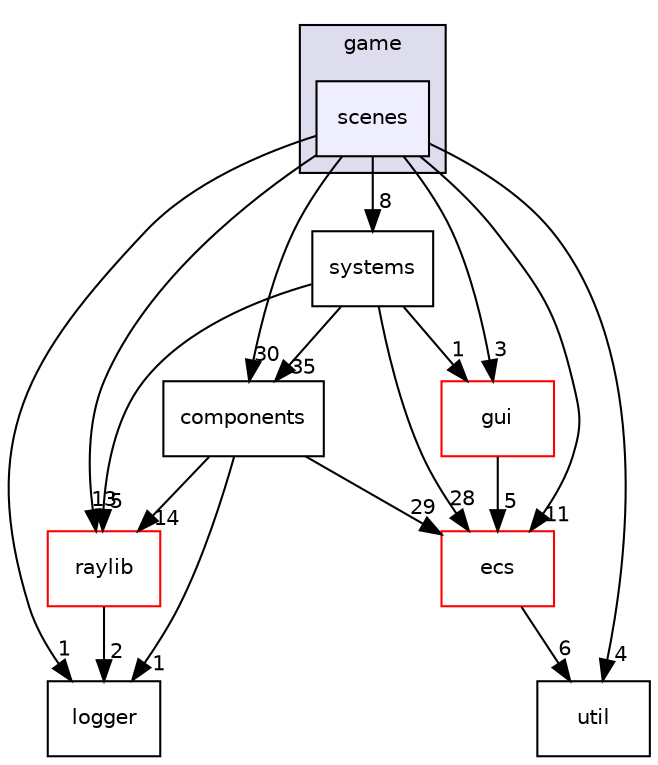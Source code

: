 digraph "src/game/scenes" {
  compound=true
  node [ fontsize="10", fontname="Helvetica"];
  edge [ labelfontsize="10", labelfontname="Helvetica"];
  subgraph clusterdir_1699be727a800b1d059c6f7f2b91d2ee {
    graph [ bgcolor="#ddddee", pencolor="black", label="game" fontname="Helvetica", fontsize="10", URL="dir_1699be727a800b1d059c6f7f2b91d2ee.html"]
  dir_5643fc5b65571d5df13cbb45af2e9897 [shape=box, label="scenes", style="filled", fillcolor="#eeeeff", pencolor="black", URL="dir_5643fc5b65571d5df13cbb45af2e9897.html"];
  }
  dir_a5f74f5d785ec5e5a721a58d25c88c44 [shape=box label="components" URL="dir_a5f74f5d785ec5e5a721a58d25c88c44.html"];
  dir_b7878ad5ecbf2506f4125b9d34c97e45 [shape=box label="util" URL="dir_b7878ad5ecbf2506f4125b9d34c97e45.html"];
  dir_46fb37fa78f646487908f22377b88dd8 [shape=box label="systems" URL="dir_46fb37fa78f646487908f22377b88dd8.html"];
  dir_ffde1fbcaa8d6b0d34e29c3bddf7a801 [shape=box label="logger" URL="dir_ffde1fbcaa8d6b0d34e29c3bddf7a801.html"];
  dir_0eb5bc4df32830927d4599d5e42d522d [shape=box label="gui" fillcolor="white" style="filled" color="red" URL="dir_0eb5bc4df32830927d4599d5e42d522d.html"];
  dir_ddca5f149c4ce13074f28b270e950ba9 [shape=box label="ecs" fillcolor="white" style="filled" color="red" URL="dir_ddca5f149c4ce13074f28b270e950ba9.html"];
  dir_d4cc5f0b3cfddd1b0952a9e00053f649 [shape=box label="raylib" fillcolor="white" style="filled" color="red" URL="dir_d4cc5f0b3cfddd1b0952a9e00053f649.html"];
  dir_a5f74f5d785ec5e5a721a58d25c88c44->dir_ffde1fbcaa8d6b0d34e29c3bddf7a801 [headlabel="1", labeldistance=1.5 headhref="dir_000008_000023.html"];
  dir_a5f74f5d785ec5e5a721a58d25c88c44->dir_ddca5f149c4ce13074f28b270e950ba9 [headlabel="29", labeldistance=1.5 headhref="dir_000008_000001.html"];
  dir_a5f74f5d785ec5e5a721a58d25c88c44->dir_d4cc5f0b3cfddd1b0952a9e00053f649 [headlabel="14", labeldistance=1.5 headhref="dir_000008_000010.html"];
  dir_46fb37fa78f646487908f22377b88dd8->dir_a5f74f5d785ec5e5a721a58d25c88c44 [headlabel="35", labeldistance=1.5 headhref="dir_000009_000008.html"];
  dir_46fb37fa78f646487908f22377b88dd8->dir_0eb5bc4df32830927d4599d5e42d522d [headlabel="1", labeldistance=1.5 headhref="dir_000009_000015.html"];
  dir_46fb37fa78f646487908f22377b88dd8->dir_ddca5f149c4ce13074f28b270e950ba9 [headlabel="28", labeldistance=1.5 headhref="dir_000009_000001.html"];
  dir_46fb37fa78f646487908f22377b88dd8->dir_d4cc5f0b3cfddd1b0952a9e00053f649 [headlabel="5", labeldistance=1.5 headhref="dir_000009_000010.html"];
  dir_0eb5bc4df32830927d4599d5e42d522d->dir_ddca5f149c4ce13074f28b270e950ba9 [headlabel="5", labeldistance=1.5 headhref="dir_000015_000001.html"];
  dir_5643fc5b65571d5df13cbb45af2e9897->dir_a5f74f5d785ec5e5a721a58d25c88c44 [headlabel="30", labeldistance=1.5 headhref="dir_000020_000008.html"];
  dir_5643fc5b65571d5df13cbb45af2e9897->dir_b7878ad5ecbf2506f4125b9d34c97e45 [headlabel="4", labeldistance=1.5 headhref="dir_000020_000026.html"];
  dir_5643fc5b65571d5df13cbb45af2e9897->dir_46fb37fa78f646487908f22377b88dd8 [headlabel="8", labeldistance=1.5 headhref="dir_000020_000009.html"];
  dir_5643fc5b65571d5df13cbb45af2e9897->dir_ffde1fbcaa8d6b0d34e29c3bddf7a801 [headlabel="1", labeldistance=1.5 headhref="dir_000020_000023.html"];
  dir_5643fc5b65571d5df13cbb45af2e9897->dir_0eb5bc4df32830927d4599d5e42d522d [headlabel="3", labeldistance=1.5 headhref="dir_000020_000015.html"];
  dir_5643fc5b65571d5df13cbb45af2e9897->dir_ddca5f149c4ce13074f28b270e950ba9 [headlabel="11", labeldistance=1.5 headhref="dir_000020_000001.html"];
  dir_5643fc5b65571d5df13cbb45af2e9897->dir_d4cc5f0b3cfddd1b0952a9e00053f649 [headlabel="13", labeldistance=1.5 headhref="dir_000020_000010.html"];
  dir_ddca5f149c4ce13074f28b270e950ba9->dir_b7878ad5ecbf2506f4125b9d34c97e45 [headlabel="6", labeldistance=1.5 headhref="dir_000001_000026.html"];
  dir_d4cc5f0b3cfddd1b0952a9e00053f649->dir_ffde1fbcaa8d6b0d34e29c3bddf7a801 [headlabel="2", labeldistance=1.5 headhref="dir_000010_000023.html"];
}
